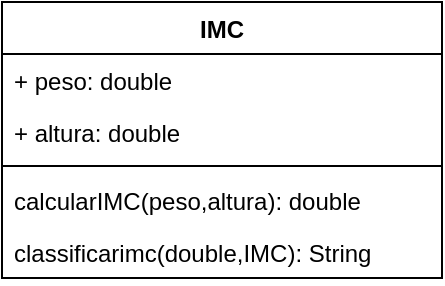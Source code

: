 <mxfile version="25.0.3">
  <diagram name="Página-1" id="h7LwM7dPlAgs1KcKeFze">
    <mxGraphModel dx="637" dy="343" grid="1" gridSize="10" guides="1" tooltips="1" connect="1" arrows="1" fold="1" page="1" pageScale="1" pageWidth="827" pageHeight="1169" math="0" shadow="0">
      <root>
        <mxCell id="0" />
        <mxCell id="1" parent="0" />
        <mxCell id="4lPcmhQ5VUn_VRvcg0EE-2" value="IMC" style="swimlane;fontStyle=1;align=center;verticalAlign=top;childLayout=stackLayout;horizontal=1;startSize=26;horizontalStack=0;resizeParent=1;resizeParentMax=0;resizeLast=0;collapsible=1;marginBottom=0;whiteSpace=wrap;html=1;" vertex="1" parent="1">
          <mxGeometry x="330" y="270" width="220" height="138" as="geometry" />
        </mxCell>
        <mxCell id="4lPcmhQ5VUn_VRvcg0EE-3" value="+ peso: double" style="text;strokeColor=none;fillColor=none;align=left;verticalAlign=top;spacingLeft=4;spacingRight=4;overflow=hidden;rotatable=0;points=[[0,0.5],[1,0.5]];portConstraint=eastwest;whiteSpace=wrap;html=1;" vertex="1" parent="4lPcmhQ5VUn_VRvcg0EE-2">
          <mxGeometry y="26" width="220" height="26" as="geometry" />
        </mxCell>
        <mxCell id="4lPcmhQ5VUn_VRvcg0EE-6" value="+ altura: double" style="text;strokeColor=none;fillColor=none;align=left;verticalAlign=top;spacingLeft=4;spacingRight=4;overflow=hidden;rotatable=0;points=[[0,0.5],[1,0.5]];portConstraint=eastwest;whiteSpace=wrap;html=1;" vertex="1" parent="4lPcmhQ5VUn_VRvcg0EE-2">
          <mxGeometry y="52" width="220" height="26" as="geometry" />
        </mxCell>
        <mxCell id="4lPcmhQ5VUn_VRvcg0EE-4" value="" style="line;strokeWidth=1;fillColor=none;align=left;verticalAlign=middle;spacingTop=-1;spacingLeft=3;spacingRight=3;rotatable=0;labelPosition=right;points=[];portConstraint=eastwest;strokeColor=inherit;" vertex="1" parent="4lPcmhQ5VUn_VRvcg0EE-2">
          <mxGeometry y="78" width="220" height="8" as="geometry" />
        </mxCell>
        <mxCell id="4lPcmhQ5VUn_VRvcg0EE-5" value="calcularIMC(peso,altura): double" style="text;strokeColor=none;fillColor=none;align=left;verticalAlign=top;spacingLeft=4;spacingRight=4;overflow=hidden;rotatable=0;points=[[0,0.5],[1,0.5]];portConstraint=eastwest;whiteSpace=wrap;html=1;" vertex="1" parent="4lPcmhQ5VUn_VRvcg0EE-2">
          <mxGeometry y="86" width="220" height="26" as="geometry" />
        </mxCell>
        <mxCell id="4lPcmhQ5VUn_VRvcg0EE-7" value="classificarimc(double,IMC): String" style="text;strokeColor=none;fillColor=none;align=left;verticalAlign=top;spacingLeft=4;spacingRight=4;overflow=hidden;rotatable=0;points=[[0,0.5],[1,0.5]];portConstraint=eastwest;whiteSpace=wrap;html=1;" vertex="1" parent="4lPcmhQ5VUn_VRvcg0EE-2">
          <mxGeometry y="112" width="220" height="26" as="geometry" />
        </mxCell>
      </root>
    </mxGraphModel>
  </diagram>
</mxfile>
